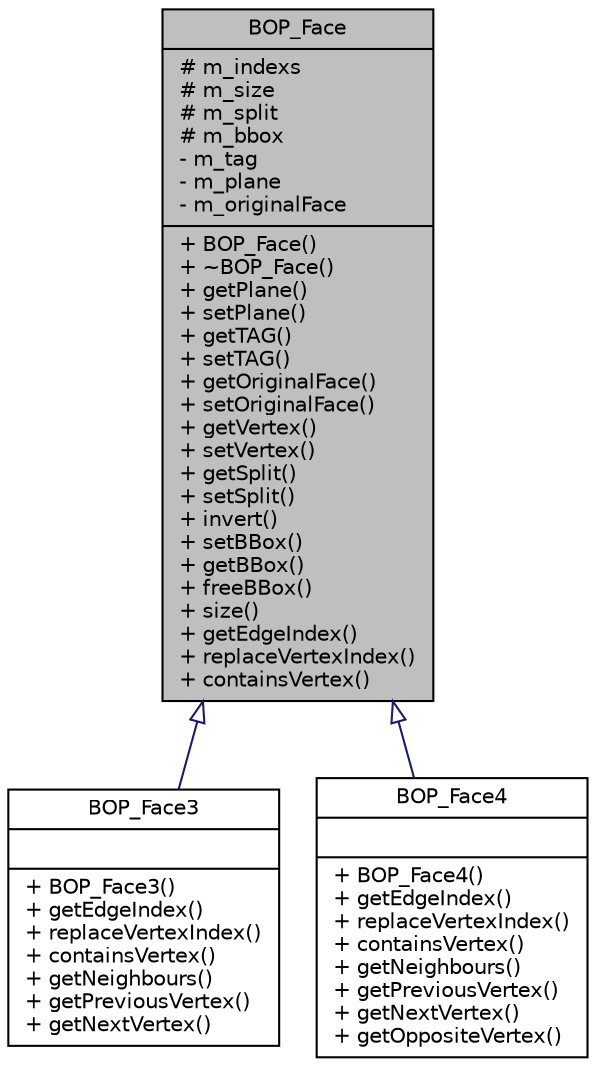 digraph G
{
  edge [fontname="Helvetica",fontsize="10",labelfontname="Helvetica",labelfontsize="10"];
  node [fontname="Helvetica",fontsize="10",shape=record];
  Node1 [label="{BOP_Face\n|# m_indexs\l# m_size\l# m_split\l# m_bbox\l- m_tag\l- m_plane\l- m_originalFace\l|+ BOP_Face()\l+ ~BOP_Face()\l+ getPlane()\l+ setPlane()\l+ getTAG()\l+ setTAG()\l+ getOriginalFace()\l+ setOriginalFace()\l+ getVertex()\l+ setVertex()\l+ getSplit()\l+ setSplit()\l+ invert()\l+ setBBox()\l+ getBBox()\l+ freeBBox()\l+ size()\l+ getEdgeIndex()\l+ replaceVertexIndex()\l+ containsVertex()\l}",height=0.2,width=0.4,color="black", fillcolor="grey75", style="filled" fontcolor="black"];
  Node1 -> Node2 [dir=back,color="midnightblue",fontsize="10",style="solid",arrowtail="empty",fontname="Helvetica"];
  Node2 [label="{BOP_Face3\n||+ BOP_Face3()\l+ getEdgeIndex()\l+ replaceVertexIndex()\l+ containsVertex()\l+ getNeighbours()\l+ getPreviousVertex()\l+ getNextVertex()\l}",height=0.2,width=0.4,color="black", fillcolor="white", style="filled",URL="$da/d09/classBOP__Face3.html"];
  Node1 -> Node3 [dir=back,color="midnightblue",fontsize="10",style="solid",arrowtail="empty",fontname="Helvetica"];
  Node3 [label="{BOP_Face4\n||+ BOP_Face4()\l+ getEdgeIndex()\l+ replaceVertexIndex()\l+ containsVertex()\l+ getNeighbours()\l+ getPreviousVertex()\l+ getNextVertex()\l+ getOppositeVertex()\l}",height=0.2,width=0.4,color="black", fillcolor="white", style="filled",URL="$dc/de2/classBOP__Face4.html"];
}
